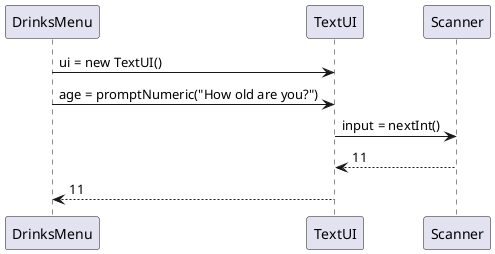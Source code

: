 @startuml
'https://plantuml.com/sequence-diagram



DrinksMenu -> TextUI: ui = new TextUI()
DrinksMenu -> TextUI: age = promptNumeric("How old are you?")
TextUI -> Scanner: input = nextInt()
Scanner --> TextUI: 11
TextUI --> DrinksMenu: 11


@enduml